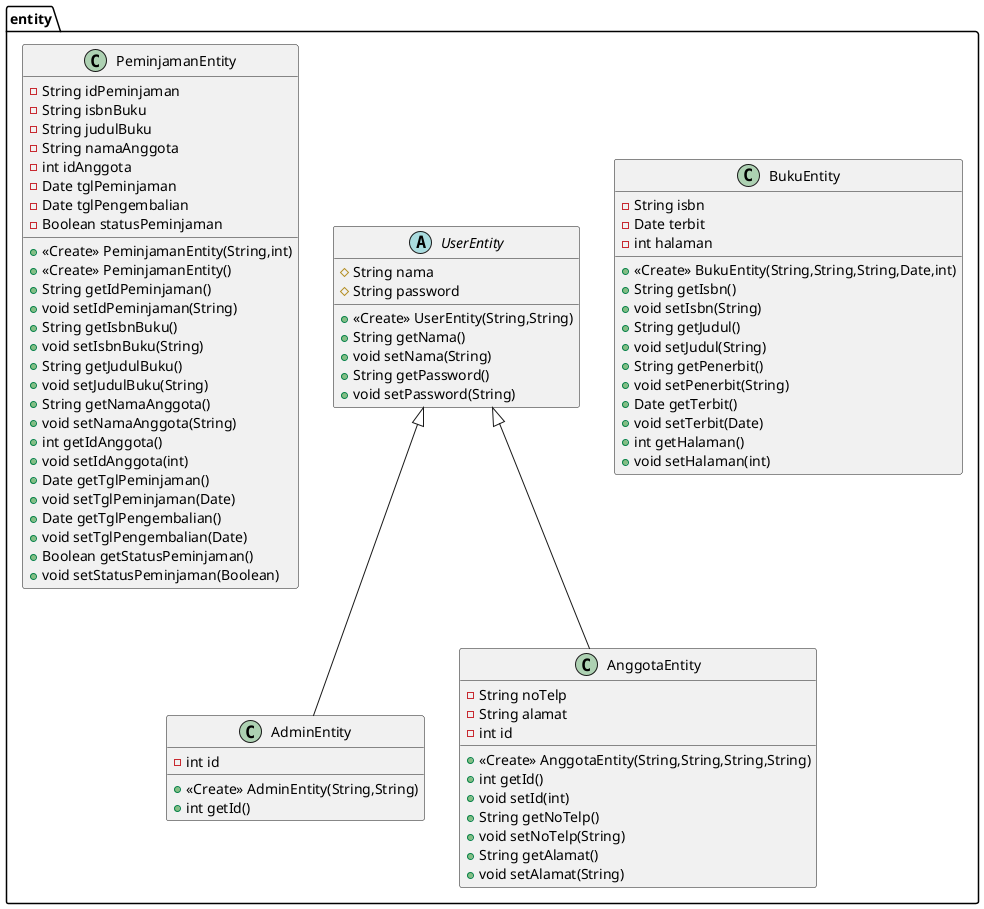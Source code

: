 @startuml
class entity.BukuEntity {
- String isbn
- Date terbit
- int halaman
+ <<Create>> BukuEntity(String,String,String,Date,int)
+ String getIsbn()
+ void setIsbn(String)
+ String getJudul()
+ void setJudul(String)
+ String getPenerbit()
+ void setPenerbit(String)
+ Date getTerbit()
+ void setTerbit(Date)
+ int getHalaman()
+ void setHalaman(int)
}
class entity.AdminEntity {
- int id
+ <<Create>> AdminEntity(String,String)
+ int getId()
}
class entity.AnggotaEntity {
- String noTelp
- String alamat
- int id
+ <<Create>> AnggotaEntity(String,String,String,String)
+ int getId()
+ void setId(int)
+ String getNoTelp()
+ void setNoTelp(String)
+ String getAlamat()
+ void setAlamat(String)
}
abstract class entity.UserEntity {
# String nama
# String password
+ <<Create>> UserEntity(String,String)
+ String getNama()
+ void setNama(String)
+ String getPassword()
+ void setPassword(String)
}
class entity.PeminjamanEntity {
- String idPeminjaman
- String isbnBuku
- String judulBuku
- String namaAnggota
- int idAnggota
- Date tglPeminjaman
- Date tglPengembalian
- Boolean statusPeminjaman
+ <<Create>> PeminjamanEntity(String,int)
+ <<Create>> PeminjamanEntity()
+ String getIdPeminjaman()
+ void setIdPeminjaman(String)
+ String getIsbnBuku()
+ void setIsbnBuku(String)
+ String getJudulBuku()
+ void setJudulBuku(String)
+ String getNamaAnggota()
+ void setNamaAnggota(String)
+ int getIdAnggota()
+ void setIdAnggota(int)
+ Date getTglPeminjaman()
+ void setTglPeminjaman(Date)
+ Date getTglPengembalian()
+ void setTglPengembalian(Date)
+ Boolean getStatusPeminjaman()
+ void setStatusPeminjaman(Boolean)
}


entity.UserEntity <|-- entity.AdminEntity
entity.UserEntity <|-- entity.AnggotaEntity
@enduml
